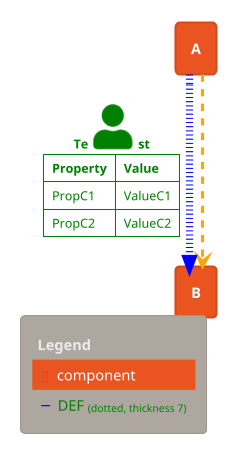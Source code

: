 {
  "sha1": "jw17h53nrqnjz5r4cym0bo894e86rri",
  "insertion": {
    "when": "2024-06-23T08:53:29.555Z",
    "url": "https://github.com/plantuml/plantuml/pull/1833",
    "user": "plantuml@gmail.com"
  }
}
@startuml
!theme C4_united from <C4/themes>
!include <C4/C4_Component>
!pragma layout elk
'!pragma layout smetana
'known issue: $textColor is not working with elk/smetana
' AddRelTag("DEF", $legendText="Java-Abhängigkeit", $textColor = "#green", $lineColor = "#blue", $lineStyle = DottedLine(), $lineThickness=7)
AddRelTag("DEF", $textColor = "#green", $lineColor = "#blue", $lineStyle = DottedLine(), $lineThickness=7)
Component(A, "A")
Component(B, "B")
A -[#orange,dashed]-> B
' WithoutPropertyHeader()
AddProperty("PropC1", "ValueC1")
AddProperty("PropC2", "ValueC2")
Rel(A, B, "Te<$person>st", $tags="DEF")

SHOW_LEGEND()
@enduml
